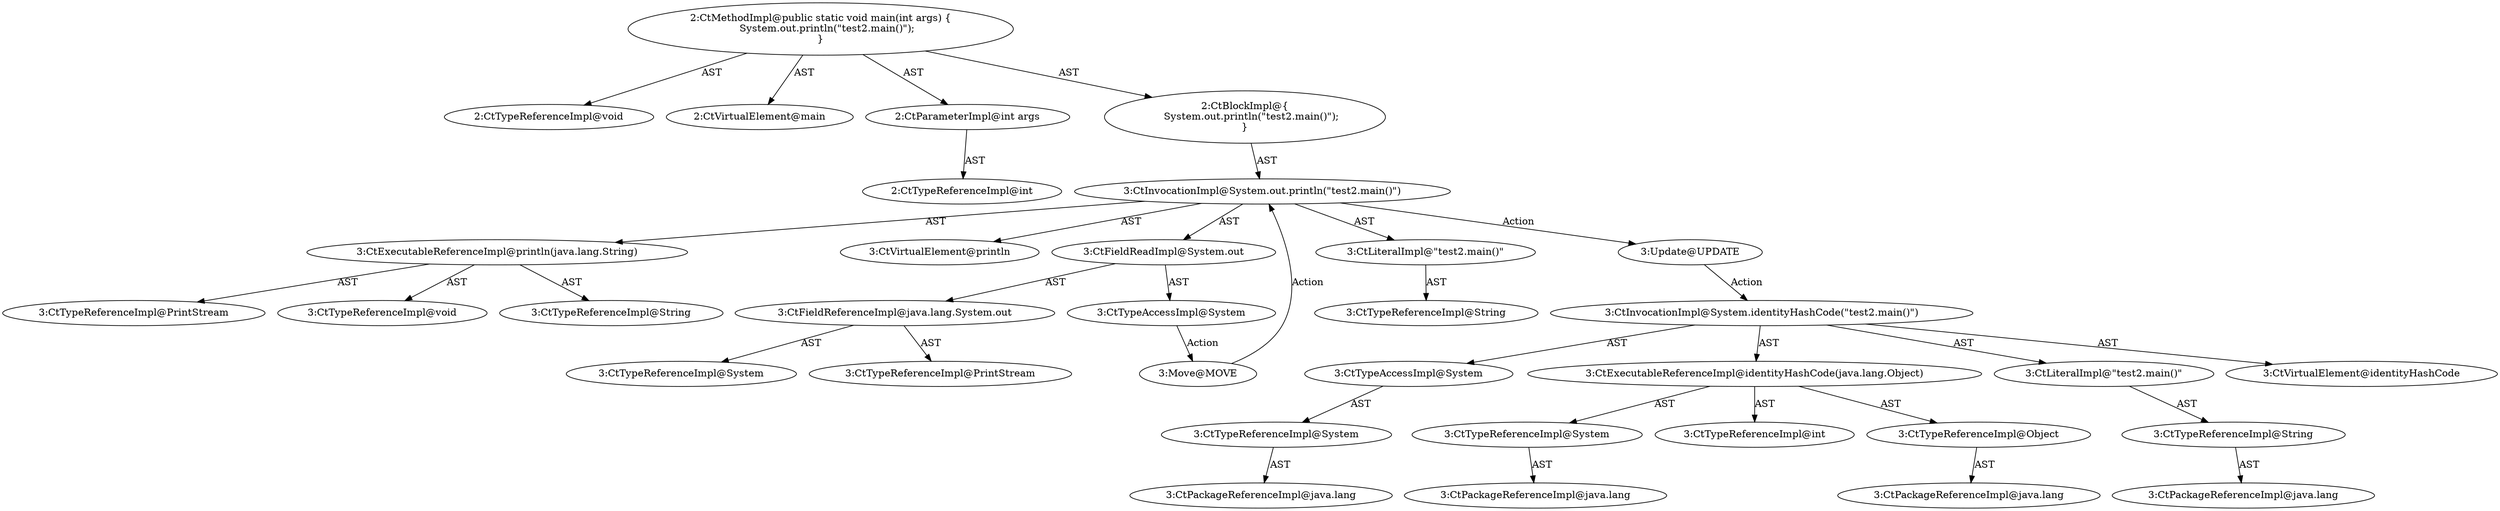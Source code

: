 digraph "main#?,int" {
0 [label="2:CtTypeReferenceImpl@void" shape=ellipse]
1 [label="2:CtVirtualElement@main" shape=ellipse]
2 [label="2:CtParameterImpl@int args" shape=ellipse]
3 [label="2:CtTypeReferenceImpl@int" shape=ellipse]
4 [label="3:CtExecutableReferenceImpl@println(java.lang.String)" shape=ellipse]
5 [label="3:CtTypeReferenceImpl@PrintStream" shape=ellipse]
6 [label="3:CtTypeReferenceImpl@void" shape=ellipse]
7 [label="3:CtTypeReferenceImpl@String" shape=ellipse]
8 [label="3:CtVirtualElement@println" shape=ellipse]
9 [label="3:CtFieldReferenceImpl@java.lang.System.out" shape=ellipse]
10 [label="3:CtTypeReferenceImpl@System" shape=ellipse]
11 [label="3:CtTypeReferenceImpl@PrintStream" shape=ellipse]
12 [label="3:CtFieldReadImpl@System.out" shape=ellipse]
13 [label="3:CtTypeAccessImpl@System" shape=ellipse]
14 [label="3:CtLiteralImpl@\"test2.main()\"" shape=ellipse]
15 [label="3:CtTypeReferenceImpl@String" shape=ellipse]
16 [label="3:CtInvocationImpl@System.out.println(\"test2.main()\")" shape=ellipse]
17 [label="2:CtBlockImpl@\{
    System.out.println(\"test2.main()\");
\}" shape=ellipse]
18 [label="2:CtMethodImpl@public static void main(int args) \{
    System.out.println(\"test2.main()\");
\}" shape=ellipse]
19 [label="3:Update@UPDATE" shape=ellipse]
20 [label="3:CtPackageReferenceImpl@java.lang" shape=ellipse]
21 [label="3:CtTypeReferenceImpl@System" shape=ellipse]
22 [label="3:CtTypeAccessImpl@System" shape=ellipse]
23 [label="3:CtPackageReferenceImpl@java.lang" shape=ellipse]
24 [label="3:CtTypeReferenceImpl@System" shape=ellipse]
25 [label="3:CtTypeReferenceImpl@int" shape=ellipse]
26 [label="3:CtPackageReferenceImpl@java.lang" shape=ellipse]
27 [label="3:CtTypeReferenceImpl@Object" shape=ellipse]
28 [label="3:CtExecutableReferenceImpl@identityHashCode(java.lang.Object)" shape=ellipse]
29 [label="3:CtPackageReferenceImpl@java.lang" shape=ellipse]
30 [label="3:CtTypeReferenceImpl@String" shape=ellipse]
31 [label="3:CtLiteralImpl@\"test2.main()\"" shape=ellipse]
32 [label="3:CtInvocationImpl@System.identityHashCode(\"test2.main()\")" shape=ellipse]
33 [label="3:CtVirtualElement@identityHashCode" shape=ellipse]
34 [label="3:Move@MOVE" shape=ellipse]
2 -> 3 [label="AST"];
4 -> 5 [label="AST"];
4 -> 6 [label="AST"];
4 -> 7 [label="AST"];
9 -> 10 [label="AST"];
9 -> 11 [label="AST"];
12 -> 13 [label="AST"];
12 -> 9 [label="AST"];
13 -> 34 [label="Action"];
14 -> 15 [label="AST"];
16 -> 8 [label="AST"];
16 -> 12 [label="AST"];
16 -> 4 [label="AST"];
16 -> 14 [label="AST"];
16 -> 19 [label="Action"];
17 -> 16 [label="AST"];
18 -> 1 [label="AST"];
18 -> 0 [label="AST"];
18 -> 2 [label="AST"];
18 -> 17 [label="AST"];
19 -> 32 [label="Action"];
21 -> 20 [label="AST"];
22 -> 21 [label="AST"];
24 -> 23 [label="AST"];
27 -> 26 [label="AST"];
28 -> 24 [label="AST"];
28 -> 25 [label="AST"];
28 -> 27 [label="AST"];
30 -> 29 [label="AST"];
31 -> 30 [label="AST"];
32 -> 33 [label="AST"];
32 -> 22 [label="AST"];
32 -> 28 [label="AST"];
32 -> 31 [label="AST"];
34 -> 16 [label="Action"];
}